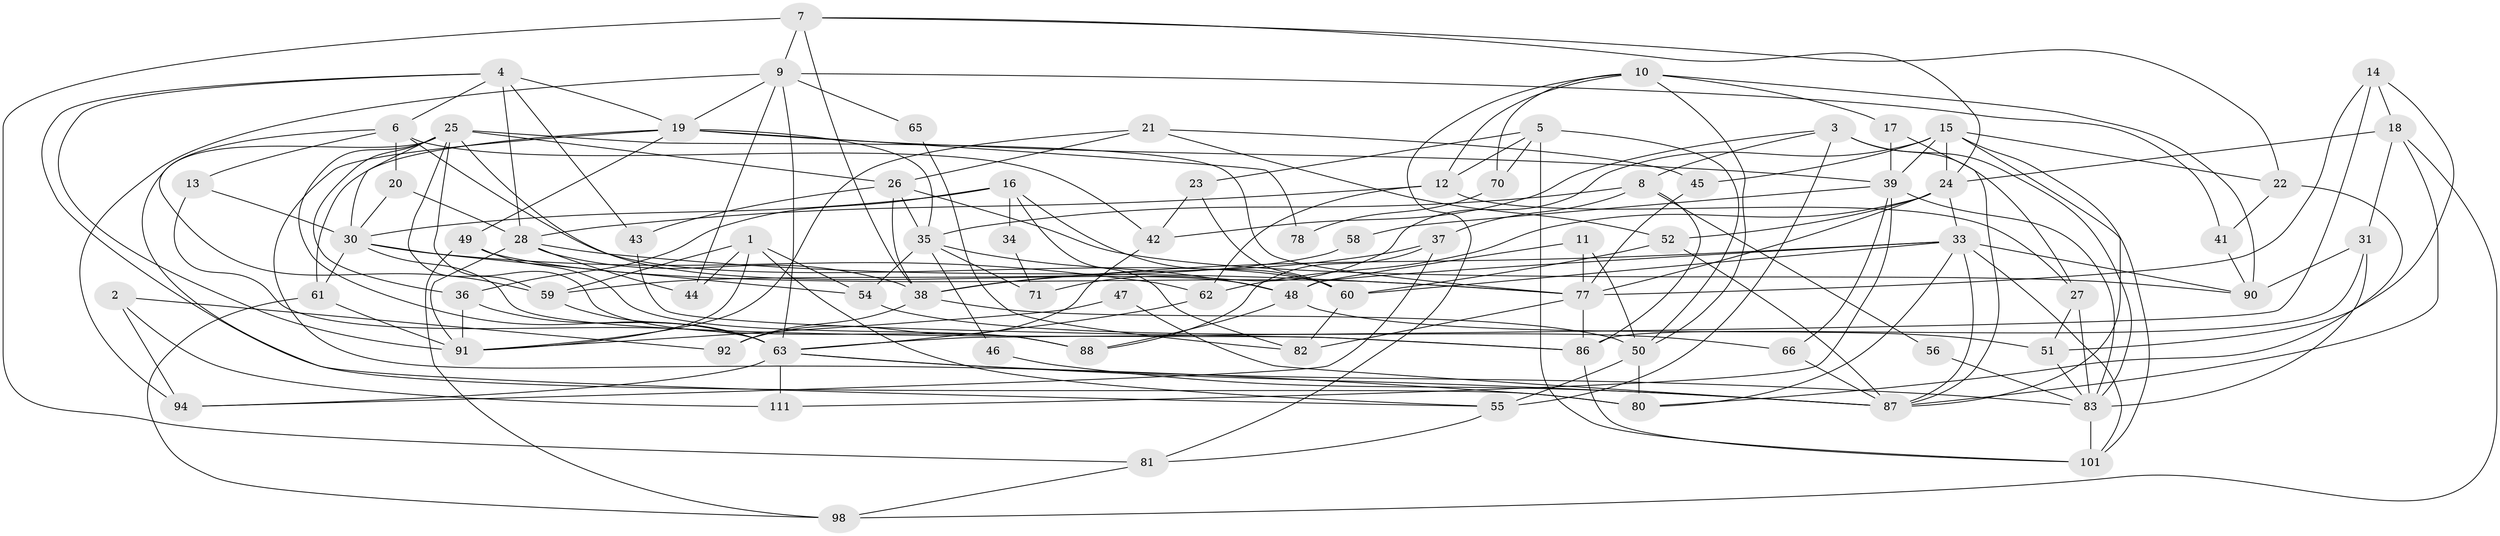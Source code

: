 // original degree distribution, {5: 0.16964285714285715, 3: 0.29464285714285715, 4: 0.2767857142857143, 6: 0.11607142857142858, 2: 0.10714285714285714, 7: 0.03571428571428571}
// Generated by graph-tools (version 1.1) at 2025/11/02/27/25 16:11:16]
// undirected, 78 vertices, 187 edges
graph export_dot {
graph [start="1"]
  node [color=gray90,style=filled];
  1;
  2;
  3;
  4 [super="+79"];
  5 [super="+29"];
  6 [super="+57"];
  7 [super="+72"];
  8 [super="+73"];
  9 [super="+109"];
  10 [super="+32"];
  11;
  12;
  13;
  14 [super="+108"];
  15 [super="+64"];
  16 [super="+69"];
  17;
  18;
  19 [super="+110"];
  20;
  21 [super="+67"];
  22;
  23;
  24 [super="+40"];
  25 [super="+95"];
  26 [super="+99"];
  27;
  28 [super="+75"];
  30 [super="+112"];
  31;
  33 [super="+68"];
  34;
  35 [super="+53"];
  36;
  37 [super="+76"];
  38 [super="+74"];
  39 [super="+93"];
  41;
  42;
  43;
  44;
  45;
  46;
  47;
  48 [super="+107"];
  49;
  50 [super="+100"];
  51;
  52;
  54;
  55 [super="+84"];
  56;
  58;
  59;
  60 [super="+105"];
  61 [super="+89"];
  62;
  63 [super="+102"];
  65;
  66;
  70;
  71;
  77 [super="+103"];
  78;
  80 [super="+106"];
  81;
  82;
  83 [super="+85"];
  86 [super="+96"];
  87 [super="+104"];
  88;
  90;
  91;
  92;
  94 [super="+97"];
  98;
  101;
  111;
  1 -- 55;
  1 -- 91;
  1 -- 44;
  1 -- 54;
  1 -- 59;
  2 -- 92;
  2 -- 111;
  2 -- 94;
  3 -- 27;
  3 -- 42;
  3 -- 83;
  3 -- 55;
  3 -- 8;
  4 -- 91;
  4 -- 28;
  4 -- 80;
  4 -- 6;
  4 -- 43;
  4 -- 19;
  5 -- 70;
  5 -- 50;
  5 -- 101;
  5 -- 12;
  5 -- 23;
  6 -- 42;
  6 -- 13;
  6 -- 59;
  6 -- 20;
  6 -- 60;
  7 -- 24;
  7 -- 9 [weight=2];
  7 -- 81;
  7 -- 38;
  7 -- 22;
  8 -- 37;
  8 -- 56;
  8 -- 86;
  8 -- 35;
  9 -- 44;
  9 -- 63;
  9 -- 65;
  9 -- 19;
  9 -- 41;
  9 -- 94;
  10 -- 12;
  10 -- 90;
  10 -- 17;
  10 -- 50;
  10 -- 81;
  10 -- 70;
  11 -- 77 [weight=2];
  11 -- 48;
  11 -- 50;
  12 -- 62;
  12 -- 27;
  12 -- 28;
  13 -- 30;
  13 -- 63;
  14 -- 51;
  14 -- 18;
  14 -- 63;
  14 -- 77;
  15 -- 24;
  15 -- 22;
  15 -- 71;
  15 -- 39;
  15 -- 87;
  15 -- 101;
  15 -- 45;
  16 -- 36;
  16 -- 34;
  16 -- 82;
  16 -- 60;
  16 -- 30;
  17 -- 39;
  17 -- 87;
  18 -- 31;
  18 -- 87;
  18 -- 98;
  18 -- 24;
  19 -- 49;
  19 -- 61;
  19 -- 78;
  19 -- 80;
  19 -- 39;
  19 -- 35;
  20 -- 30;
  20 -- 28;
  21 -- 91;
  21 -- 52;
  21 -- 26;
  21 -- 45;
  22 -- 41;
  22 -- 80;
  23 -- 60;
  23 -- 42;
  24 -- 52;
  24 -- 62;
  24 -- 33;
  24 -- 77;
  25 -- 59;
  25 -- 88;
  25 -- 48;
  25 -- 36;
  25 -- 55;
  25 -- 26;
  25 -- 77;
  25 -- 30;
  25 -- 63;
  26 -- 90;
  26 -- 35;
  26 -- 43;
  26 -- 38;
  27 -- 51;
  27 -- 83;
  28 -- 38;
  28 -- 91;
  28 -- 44;
  28 -- 77;
  30 -- 62;
  30 -- 54;
  30 -- 86;
  30 -- 61;
  31 -- 90;
  31 -- 86;
  31 -- 83;
  33 -- 48;
  33 -- 60;
  33 -- 90;
  33 -- 80;
  33 -- 101;
  33 -- 38;
  33 -- 87;
  34 -- 71;
  35 -- 54;
  35 -- 48;
  35 -- 71;
  35 -- 46;
  36 -- 63;
  36 -- 91;
  37 -- 88;
  37 -- 94;
  37 -- 38;
  38 -- 92;
  38 -- 50;
  39 -- 58;
  39 -- 111;
  39 -- 83;
  39 -- 66;
  41 -- 90;
  42 -- 92;
  43 -- 86;
  45 -- 77;
  46 -- 87;
  47 -- 91;
  47 -- 87;
  48 -- 51;
  48 -- 88;
  49 -- 88;
  49 -- 98;
  49 -- 77;
  50 -- 80 [weight=2];
  50 -- 55;
  51 -- 83;
  52 -- 60;
  52 -- 87;
  54 -- 66;
  55 -- 81;
  56 -- 83;
  58 -- 59;
  59 -- 63;
  60 -- 82;
  61 -- 98;
  61 -- 91;
  62 -- 63;
  63 -- 111;
  63 -- 94;
  63 -- 83;
  63 -- 87;
  65 -- 82;
  66 -- 87;
  70 -- 78;
  77 -- 82;
  77 -- 86;
  81 -- 98;
  83 -- 101;
  86 -- 101;
}
